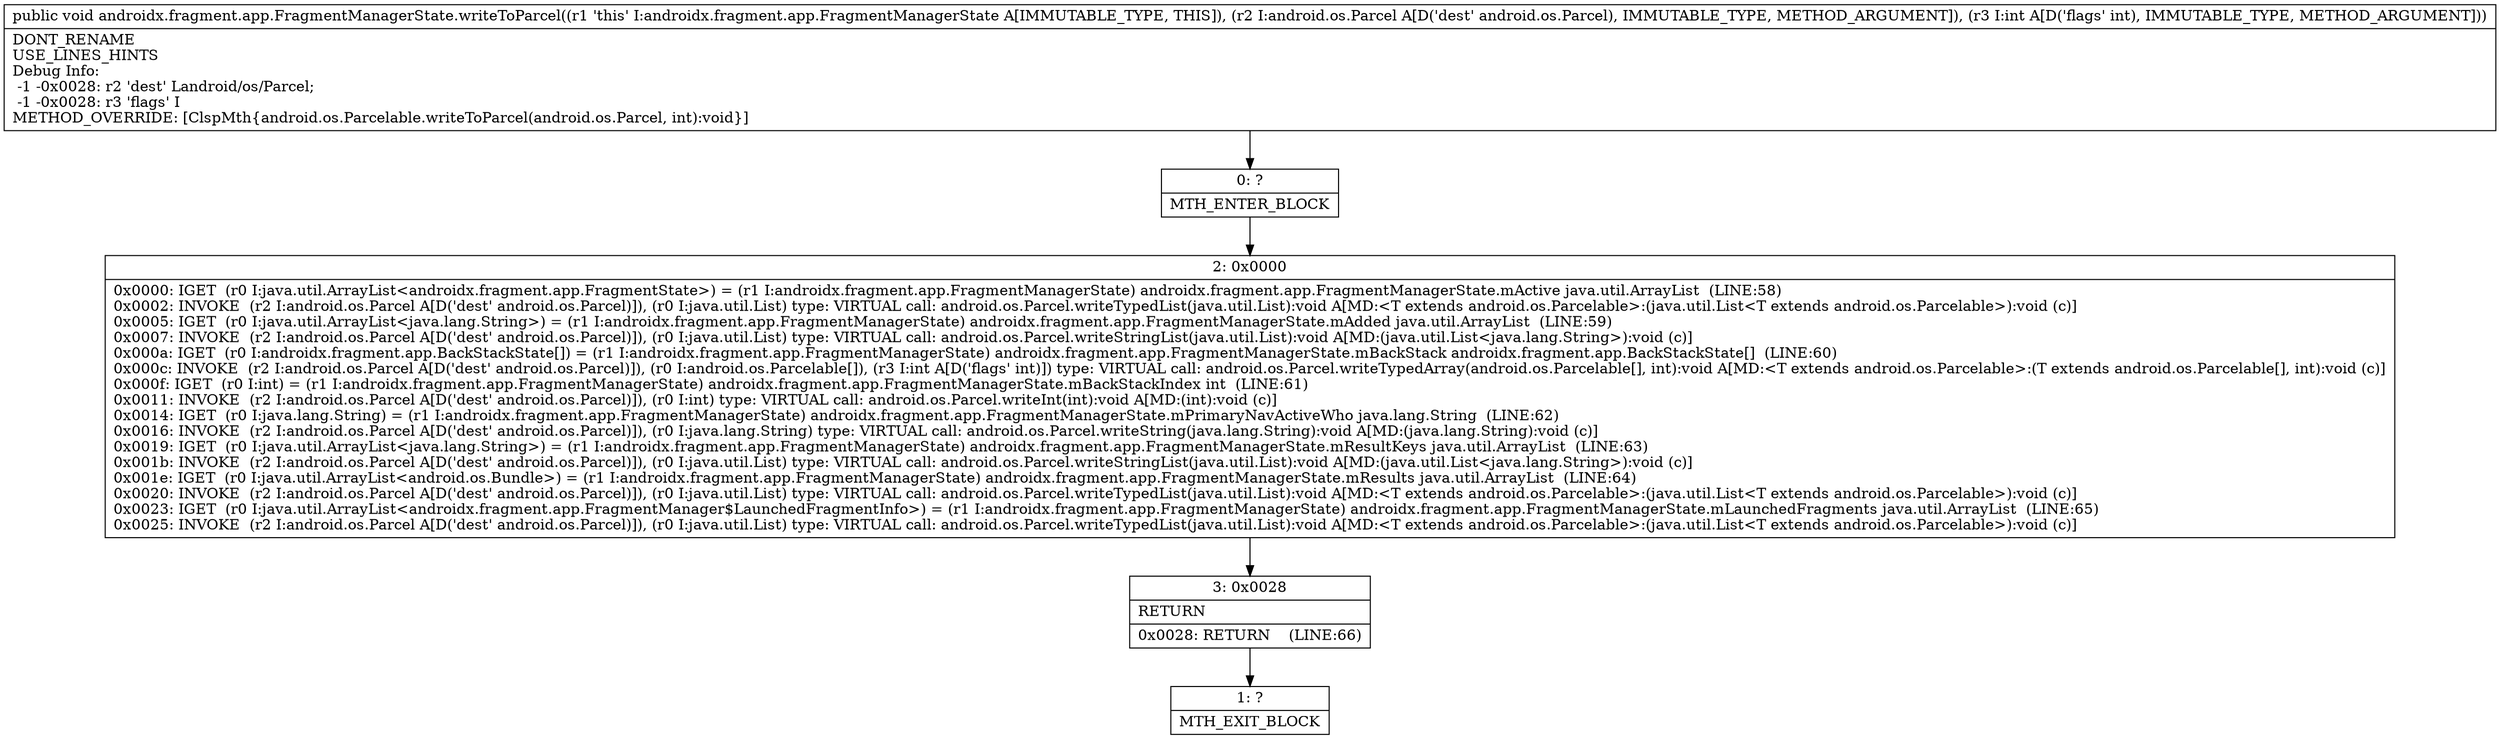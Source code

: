 digraph "CFG forandroidx.fragment.app.FragmentManagerState.writeToParcel(Landroid\/os\/Parcel;I)V" {
Node_0 [shape=record,label="{0\:\ ?|MTH_ENTER_BLOCK\l}"];
Node_2 [shape=record,label="{2\:\ 0x0000|0x0000: IGET  (r0 I:java.util.ArrayList\<androidx.fragment.app.FragmentState\>) = (r1 I:androidx.fragment.app.FragmentManagerState) androidx.fragment.app.FragmentManagerState.mActive java.util.ArrayList  (LINE:58)\l0x0002: INVOKE  (r2 I:android.os.Parcel A[D('dest' android.os.Parcel)]), (r0 I:java.util.List) type: VIRTUAL call: android.os.Parcel.writeTypedList(java.util.List):void A[MD:\<T extends android.os.Parcelable\>:(java.util.List\<T extends android.os.Parcelable\>):void (c)]\l0x0005: IGET  (r0 I:java.util.ArrayList\<java.lang.String\>) = (r1 I:androidx.fragment.app.FragmentManagerState) androidx.fragment.app.FragmentManagerState.mAdded java.util.ArrayList  (LINE:59)\l0x0007: INVOKE  (r2 I:android.os.Parcel A[D('dest' android.os.Parcel)]), (r0 I:java.util.List) type: VIRTUAL call: android.os.Parcel.writeStringList(java.util.List):void A[MD:(java.util.List\<java.lang.String\>):void (c)]\l0x000a: IGET  (r0 I:androidx.fragment.app.BackStackState[]) = (r1 I:androidx.fragment.app.FragmentManagerState) androidx.fragment.app.FragmentManagerState.mBackStack androidx.fragment.app.BackStackState[]  (LINE:60)\l0x000c: INVOKE  (r2 I:android.os.Parcel A[D('dest' android.os.Parcel)]), (r0 I:android.os.Parcelable[]), (r3 I:int A[D('flags' int)]) type: VIRTUAL call: android.os.Parcel.writeTypedArray(android.os.Parcelable[], int):void A[MD:\<T extends android.os.Parcelable\>:(T extends android.os.Parcelable[], int):void (c)]\l0x000f: IGET  (r0 I:int) = (r1 I:androidx.fragment.app.FragmentManagerState) androidx.fragment.app.FragmentManagerState.mBackStackIndex int  (LINE:61)\l0x0011: INVOKE  (r2 I:android.os.Parcel A[D('dest' android.os.Parcel)]), (r0 I:int) type: VIRTUAL call: android.os.Parcel.writeInt(int):void A[MD:(int):void (c)]\l0x0014: IGET  (r0 I:java.lang.String) = (r1 I:androidx.fragment.app.FragmentManagerState) androidx.fragment.app.FragmentManagerState.mPrimaryNavActiveWho java.lang.String  (LINE:62)\l0x0016: INVOKE  (r2 I:android.os.Parcel A[D('dest' android.os.Parcel)]), (r0 I:java.lang.String) type: VIRTUAL call: android.os.Parcel.writeString(java.lang.String):void A[MD:(java.lang.String):void (c)]\l0x0019: IGET  (r0 I:java.util.ArrayList\<java.lang.String\>) = (r1 I:androidx.fragment.app.FragmentManagerState) androidx.fragment.app.FragmentManagerState.mResultKeys java.util.ArrayList  (LINE:63)\l0x001b: INVOKE  (r2 I:android.os.Parcel A[D('dest' android.os.Parcel)]), (r0 I:java.util.List) type: VIRTUAL call: android.os.Parcel.writeStringList(java.util.List):void A[MD:(java.util.List\<java.lang.String\>):void (c)]\l0x001e: IGET  (r0 I:java.util.ArrayList\<android.os.Bundle\>) = (r1 I:androidx.fragment.app.FragmentManagerState) androidx.fragment.app.FragmentManagerState.mResults java.util.ArrayList  (LINE:64)\l0x0020: INVOKE  (r2 I:android.os.Parcel A[D('dest' android.os.Parcel)]), (r0 I:java.util.List) type: VIRTUAL call: android.os.Parcel.writeTypedList(java.util.List):void A[MD:\<T extends android.os.Parcelable\>:(java.util.List\<T extends android.os.Parcelable\>):void (c)]\l0x0023: IGET  (r0 I:java.util.ArrayList\<androidx.fragment.app.FragmentManager$LaunchedFragmentInfo\>) = (r1 I:androidx.fragment.app.FragmentManagerState) androidx.fragment.app.FragmentManagerState.mLaunchedFragments java.util.ArrayList  (LINE:65)\l0x0025: INVOKE  (r2 I:android.os.Parcel A[D('dest' android.os.Parcel)]), (r0 I:java.util.List) type: VIRTUAL call: android.os.Parcel.writeTypedList(java.util.List):void A[MD:\<T extends android.os.Parcelable\>:(java.util.List\<T extends android.os.Parcelable\>):void (c)]\l}"];
Node_3 [shape=record,label="{3\:\ 0x0028|RETURN\l|0x0028: RETURN    (LINE:66)\l}"];
Node_1 [shape=record,label="{1\:\ ?|MTH_EXIT_BLOCK\l}"];
MethodNode[shape=record,label="{public void androidx.fragment.app.FragmentManagerState.writeToParcel((r1 'this' I:androidx.fragment.app.FragmentManagerState A[IMMUTABLE_TYPE, THIS]), (r2 I:android.os.Parcel A[D('dest' android.os.Parcel), IMMUTABLE_TYPE, METHOD_ARGUMENT]), (r3 I:int A[D('flags' int), IMMUTABLE_TYPE, METHOD_ARGUMENT]))  | DONT_RENAME\lUSE_LINES_HINTS\lDebug Info:\l  \-1 \-0x0028: r2 'dest' Landroid\/os\/Parcel;\l  \-1 \-0x0028: r3 'flags' I\lMETHOD_OVERRIDE: [ClspMth\{android.os.Parcelable.writeToParcel(android.os.Parcel, int):void\}]\l}"];
MethodNode -> Node_0;Node_0 -> Node_2;
Node_2 -> Node_3;
Node_3 -> Node_1;
}

